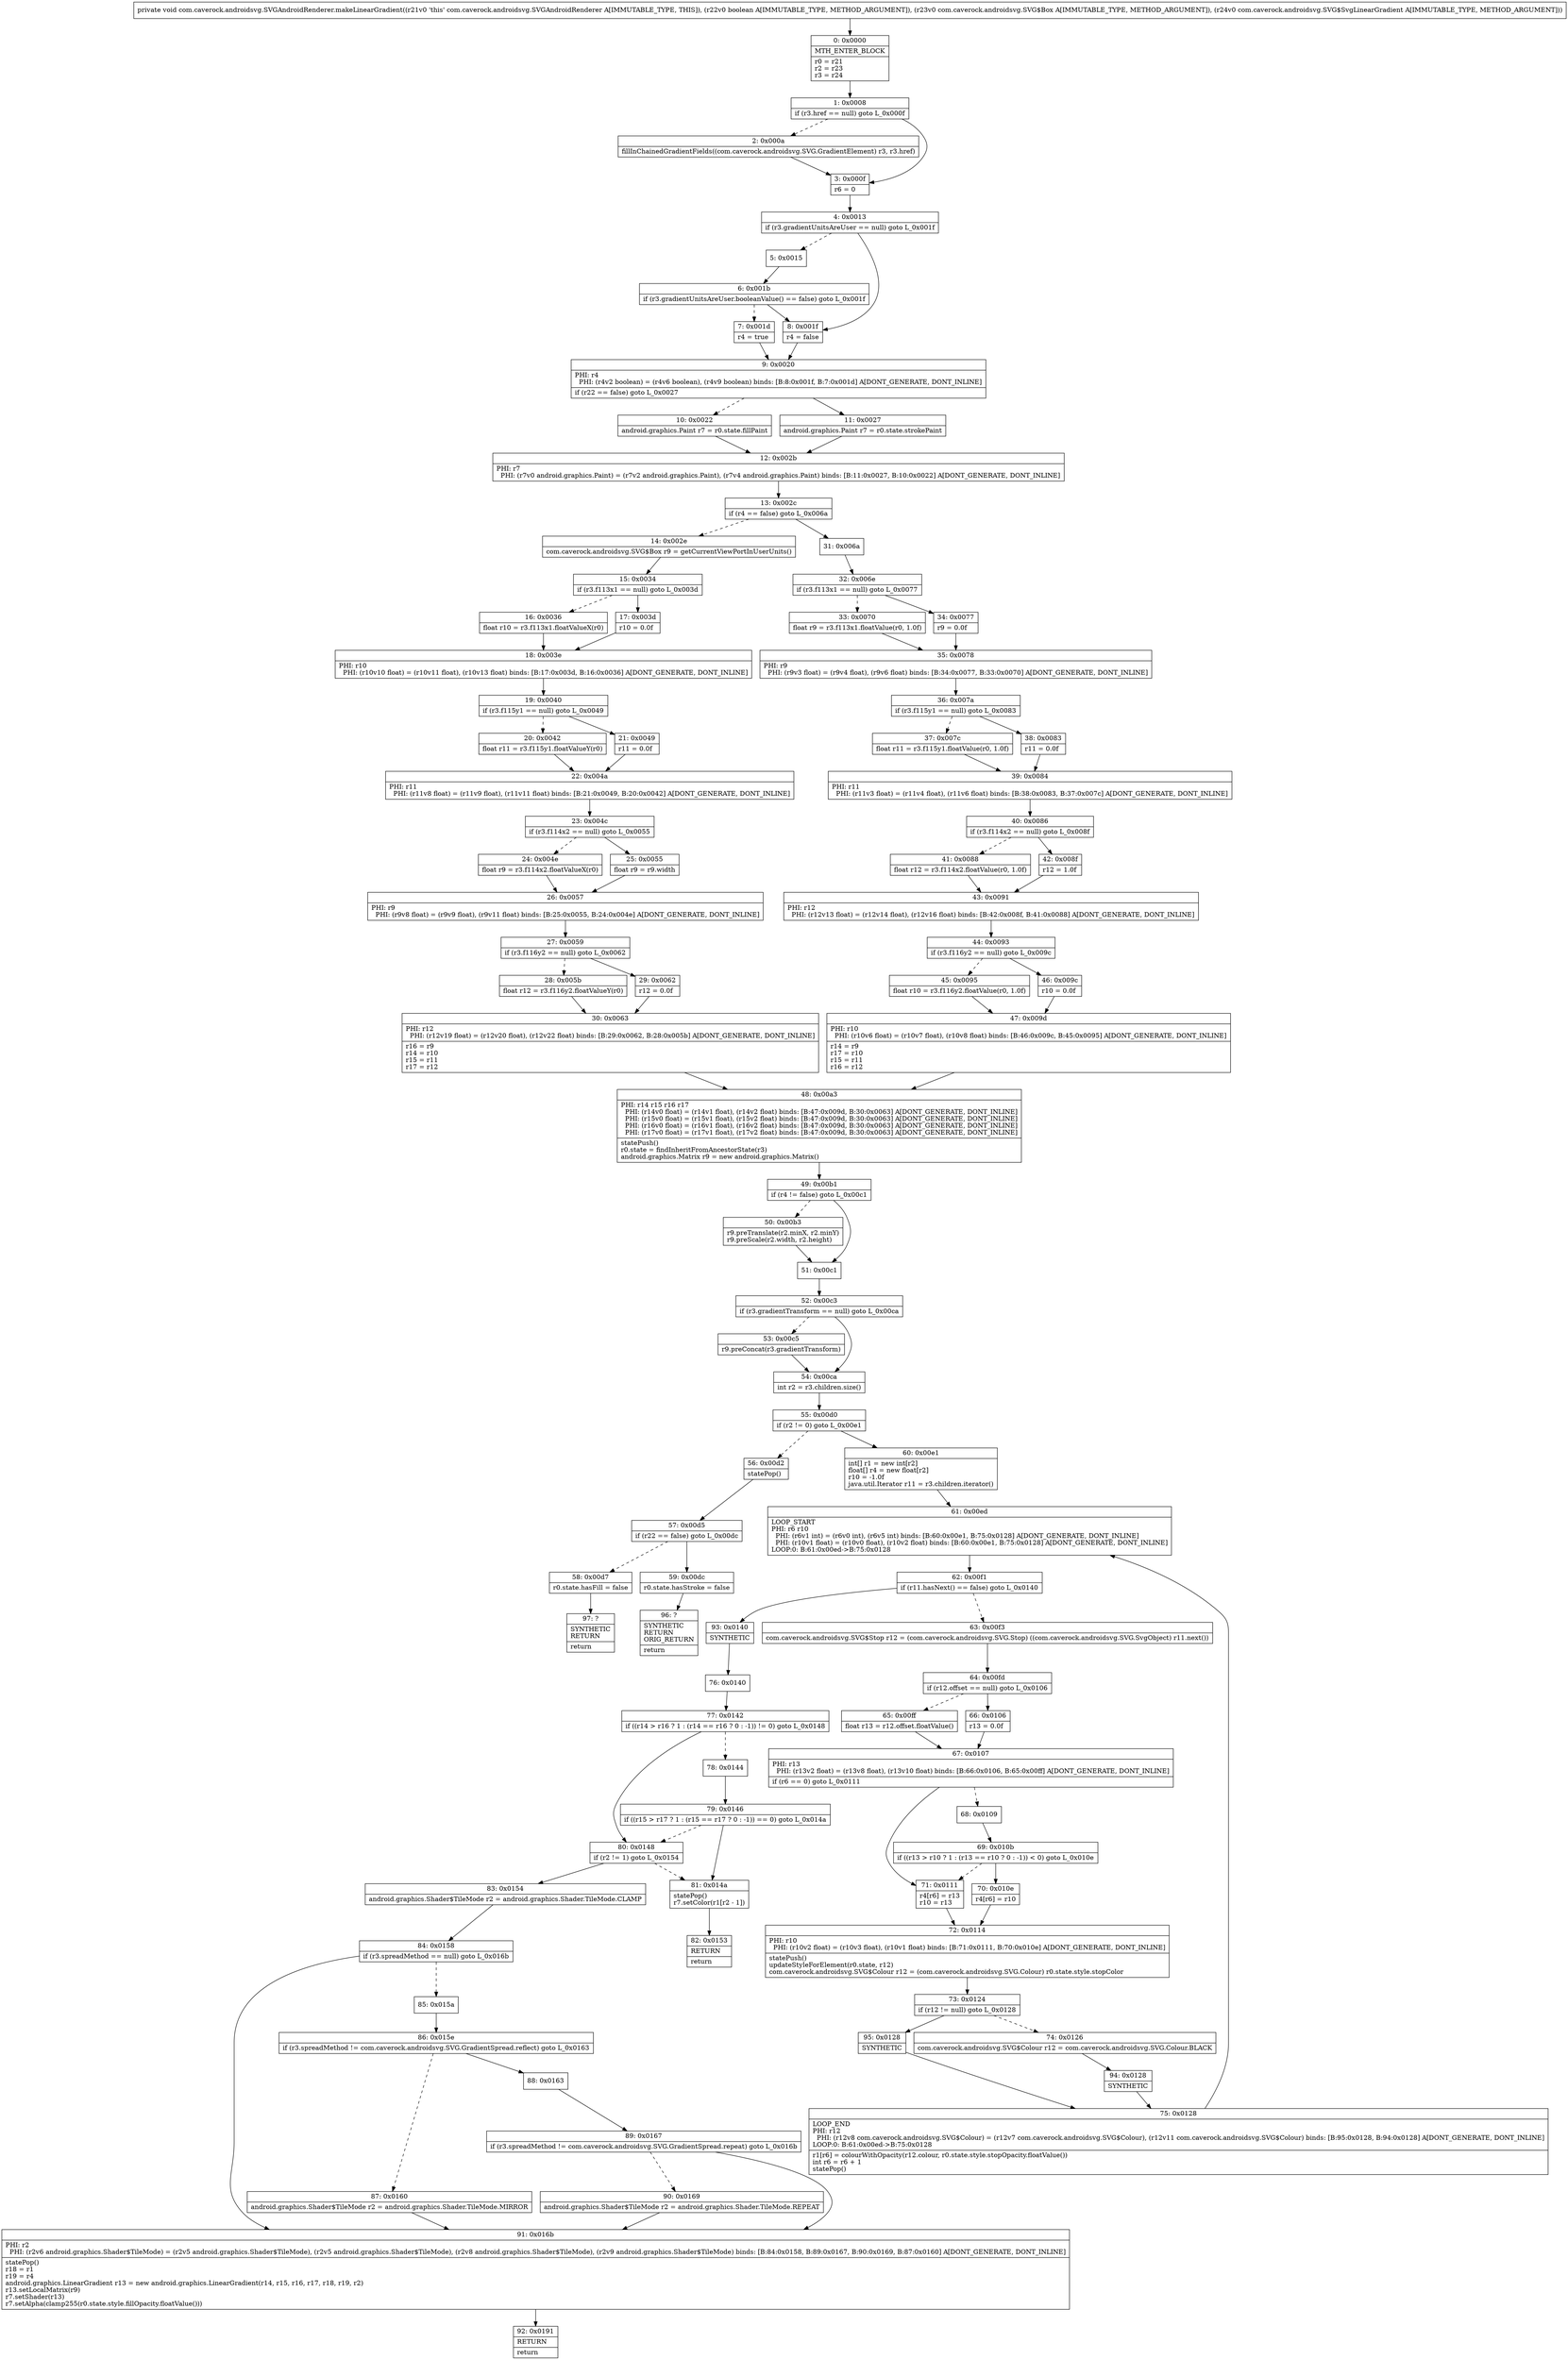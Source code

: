 digraph "CFG forcom.caverock.androidsvg.SVGAndroidRenderer.makeLinearGradient(ZLcom\/caverock\/androidsvg\/SVG$Box;Lcom\/caverock\/androidsvg\/SVG$SvgLinearGradient;)V" {
Node_0 [shape=record,label="{0\:\ 0x0000|MTH_ENTER_BLOCK\l|r0 = r21\lr2 = r23\lr3 = r24\l}"];
Node_1 [shape=record,label="{1\:\ 0x0008|if (r3.href == null) goto L_0x000f\l}"];
Node_2 [shape=record,label="{2\:\ 0x000a|fillInChainedGradientFields((com.caverock.androidsvg.SVG.GradientElement) r3, r3.href)\l}"];
Node_3 [shape=record,label="{3\:\ 0x000f|r6 = 0\l}"];
Node_4 [shape=record,label="{4\:\ 0x0013|if (r3.gradientUnitsAreUser == null) goto L_0x001f\l}"];
Node_5 [shape=record,label="{5\:\ 0x0015}"];
Node_6 [shape=record,label="{6\:\ 0x001b|if (r3.gradientUnitsAreUser.booleanValue() == false) goto L_0x001f\l}"];
Node_7 [shape=record,label="{7\:\ 0x001d|r4 = true\l}"];
Node_8 [shape=record,label="{8\:\ 0x001f|r4 = false\l}"];
Node_9 [shape=record,label="{9\:\ 0x0020|PHI: r4 \l  PHI: (r4v2 boolean) = (r4v6 boolean), (r4v9 boolean) binds: [B:8:0x001f, B:7:0x001d] A[DONT_GENERATE, DONT_INLINE]\l|if (r22 == false) goto L_0x0027\l}"];
Node_10 [shape=record,label="{10\:\ 0x0022|android.graphics.Paint r7 = r0.state.fillPaint\l}"];
Node_11 [shape=record,label="{11\:\ 0x0027|android.graphics.Paint r7 = r0.state.strokePaint\l}"];
Node_12 [shape=record,label="{12\:\ 0x002b|PHI: r7 \l  PHI: (r7v0 android.graphics.Paint) = (r7v2 android.graphics.Paint), (r7v4 android.graphics.Paint) binds: [B:11:0x0027, B:10:0x0022] A[DONT_GENERATE, DONT_INLINE]\l}"];
Node_13 [shape=record,label="{13\:\ 0x002c|if (r4 == false) goto L_0x006a\l}"];
Node_14 [shape=record,label="{14\:\ 0x002e|com.caverock.androidsvg.SVG$Box r9 = getCurrentViewPortInUserUnits()\l}"];
Node_15 [shape=record,label="{15\:\ 0x0034|if (r3.f113x1 == null) goto L_0x003d\l}"];
Node_16 [shape=record,label="{16\:\ 0x0036|float r10 = r3.f113x1.floatValueX(r0)\l}"];
Node_17 [shape=record,label="{17\:\ 0x003d|r10 = 0.0f\l}"];
Node_18 [shape=record,label="{18\:\ 0x003e|PHI: r10 \l  PHI: (r10v10 float) = (r10v11 float), (r10v13 float) binds: [B:17:0x003d, B:16:0x0036] A[DONT_GENERATE, DONT_INLINE]\l}"];
Node_19 [shape=record,label="{19\:\ 0x0040|if (r3.f115y1 == null) goto L_0x0049\l}"];
Node_20 [shape=record,label="{20\:\ 0x0042|float r11 = r3.f115y1.floatValueY(r0)\l}"];
Node_21 [shape=record,label="{21\:\ 0x0049|r11 = 0.0f\l}"];
Node_22 [shape=record,label="{22\:\ 0x004a|PHI: r11 \l  PHI: (r11v8 float) = (r11v9 float), (r11v11 float) binds: [B:21:0x0049, B:20:0x0042] A[DONT_GENERATE, DONT_INLINE]\l}"];
Node_23 [shape=record,label="{23\:\ 0x004c|if (r3.f114x2 == null) goto L_0x0055\l}"];
Node_24 [shape=record,label="{24\:\ 0x004e|float r9 = r3.f114x2.floatValueX(r0)\l}"];
Node_25 [shape=record,label="{25\:\ 0x0055|float r9 = r9.width\l}"];
Node_26 [shape=record,label="{26\:\ 0x0057|PHI: r9 \l  PHI: (r9v8 float) = (r9v9 float), (r9v11 float) binds: [B:25:0x0055, B:24:0x004e] A[DONT_GENERATE, DONT_INLINE]\l}"];
Node_27 [shape=record,label="{27\:\ 0x0059|if (r3.f116y2 == null) goto L_0x0062\l}"];
Node_28 [shape=record,label="{28\:\ 0x005b|float r12 = r3.f116y2.floatValueY(r0)\l}"];
Node_29 [shape=record,label="{29\:\ 0x0062|r12 = 0.0f\l}"];
Node_30 [shape=record,label="{30\:\ 0x0063|PHI: r12 \l  PHI: (r12v19 float) = (r12v20 float), (r12v22 float) binds: [B:29:0x0062, B:28:0x005b] A[DONT_GENERATE, DONT_INLINE]\l|r16 = r9\lr14 = r10\lr15 = r11\lr17 = r12\l}"];
Node_31 [shape=record,label="{31\:\ 0x006a}"];
Node_32 [shape=record,label="{32\:\ 0x006e|if (r3.f113x1 == null) goto L_0x0077\l}"];
Node_33 [shape=record,label="{33\:\ 0x0070|float r9 = r3.f113x1.floatValue(r0, 1.0f)\l}"];
Node_34 [shape=record,label="{34\:\ 0x0077|r9 = 0.0f\l}"];
Node_35 [shape=record,label="{35\:\ 0x0078|PHI: r9 \l  PHI: (r9v3 float) = (r9v4 float), (r9v6 float) binds: [B:34:0x0077, B:33:0x0070] A[DONT_GENERATE, DONT_INLINE]\l}"];
Node_36 [shape=record,label="{36\:\ 0x007a|if (r3.f115y1 == null) goto L_0x0083\l}"];
Node_37 [shape=record,label="{37\:\ 0x007c|float r11 = r3.f115y1.floatValue(r0, 1.0f)\l}"];
Node_38 [shape=record,label="{38\:\ 0x0083|r11 = 0.0f\l}"];
Node_39 [shape=record,label="{39\:\ 0x0084|PHI: r11 \l  PHI: (r11v3 float) = (r11v4 float), (r11v6 float) binds: [B:38:0x0083, B:37:0x007c] A[DONT_GENERATE, DONT_INLINE]\l}"];
Node_40 [shape=record,label="{40\:\ 0x0086|if (r3.f114x2 == null) goto L_0x008f\l}"];
Node_41 [shape=record,label="{41\:\ 0x0088|float r12 = r3.f114x2.floatValue(r0, 1.0f)\l}"];
Node_42 [shape=record,label="{42\:\ 0x008f|r12 = 1.0f\l}"];
Node_43 [shape=record,label="{43\:\ 0x0091|PHI: r12 \l  PHI: (r12v13 float) = (r12v14 float), (r12v16 float) binds: [B:42:0x008f, B:41:0x0088] A[DONT_GENERATE, DONT_INLINE]\l}"];
Node_44 [shape=record,label="{44\:\ 0x0093|if (r3.f116y2 == null) goto L_0x009c\l}"];
Node_45 [shape=record,label="{45\:\ 0x0095|float r10 = r3.f116y2.floatValue(r0, 1.0f)\l}"];
Node_46 [shape=record,label="{46\:\ 0x009c|r10 = 0.0f\l}"];
Node_47 [shape=record,label="{47\:\ 0x009d|PHI: r10 \l  PHI: (r10v6 float) = (r10v7 float), (r10v8 float) binds: [B:46:0x009c, B:45:0x0095] A[DONT_GENERATE, DONT_INLINE]\l|r14 = r9\lr17 = r10\lr15 = r11\lr16 = r12\l}"];
Node_48 [shape=record,label="{48\:\ 0x00a3|PHI: r14 r15 r16 r17 \l  PHI: (r14v0 float) = (r14v1 float), (r14v2 float) binds: [B:47:0x009d, B:30:0x0063] A[DONT_GENERATE, DONT_INLINE]\l  PHI: (r15v0 float) = (r15v1 float), (r15v2 float) binds: [B:47:0x009d, B:30:0x0063] A[DONT_GENERATE, DONT_INLINE]\l  PHI: (r16v0 float) = (r16v1 float), (r16v2 float) binds: [B:47:0x009d, B:30:0x0063] A[DONT_GENERATE, DONT_INLINE]\l  PHI: (r17v0 float) = (r17v1 float), (r17v2 float) binds: [B:47:0x009d, B:30:0x0063] A[DONT_GENERATE, DONT_INLINE]\l|statePush()\lr0.state = findInheritFromAncestorState(r3)\landroid.graphics.Matrix r9 = new android.graphics.Matrix()\l}"];
Node_49 [shape=record,label="{49\:\ 0x00b1|if (r4 != false) goto L_0x00c1\l}"];
Node_50 [shape=record,label="{50\:\ 0x00b3|r9.preTranslate(r2.minX, r2.minY)\lr9.preScale(r2.width, r2.height)\l}"];
Node_51 [shape=record,label="{51\:\ 0x00c1}"];
Node_52 [shape=record,label="{52\:\ 0x00c3|if (r3.gradientTransform == null) goto L_0x00ca\l}"];
Node_53 [shape=record,label="{53\:\ 0x00c5|r9.preConcat(r3.gradientTransform)\l}"];
Node_54 [shape=record,label="{54\:\ 0x00ca|int r2 = r3.children.size()\l}"];
Node_55 [shape=record,label="{55\:\ 0x00d0|if (r2 != 0) goto L_0x00e1\l}"];
Node_56 [shape=record,label="{56\:\ 0x00d2|statePop()\l}"];
Node_57 [shape=record,label="{57\:\ 0x00d5|if (r22 == false) goto L_0x00dc\l}"];
Node_58 [shape=record,label="{58\:\ 0x00d7|r0.state.hasFill = false\l}"];
Node_59 [shape=record,label="{59\:\ 0x00dc|r0.state.hasStroke = false\l}"];
Node_60 [shape=record,label="{60\:\ 0x00e1|int[] r1 = new int[r2]\lfloat[] r4 = new float[r2]\lr10 = \-1.0f\ljava.util.Iterator r11 = r3.children.iterator()\l}"];
Node_61 [shape=record,label="{61\:\ 0x00ed|LOOP_START\lPHI: r6 r10 \l  PHI: (r6v1 int) = (r6v0 int), (r6v5 int) binds: [B:60:0x00e1, B:75:0x0128] A[DONT_GENERATE, DONT_INLINE]\l  PHI: (r10v1 float) = (r10v0 float), (r10v2 float) binds: [B:60:0x00e1, B:75:0x0128] A[DONT_GENERATE, DONT_INLINE]\lLOOP:0: B:61:0x00ed\-\>B:75:0x0128\l}"];
Node_62 [shape=record,label="{62\:\ 0x00f1|if (r11.hasNext() == false) goto L_0x0140\l}"];
Node_63 [shape=record,label="{63\:\ 0x00f3|com.caverock.androidsvg.SVG$Stop r12 = (com.caverock.androidsvg.SVG.Stop) ((com.caverock.androidsvg.SVG.SvgObject) r11.next())\l}"];
Node_64 [shape=record,label="{64\:\ 0x00fd|if (r12.offset == null) goto L_0x0106\l}"];
Node_65 [shape=record,label="{65\:\ 0x00ff|float r13 = r12.offset.floatValue()\l}"];
Node_66 [shape=record,label="{66\:\ 0x0106|r13 = 0.0f\l}"];
Node_67 [shape=record,label="{67\:\ 0x0107|PHI: r13 \l  PHI: (r13v2 float) = (r13v8 float), (r13v10 float) binds: [B:66:0x0106, B:65:0x00ff] A[DONT_GENERATE, DONT_INLINE]\l|if (r6 == 0) goto L_0x0111\l}"];
Node_68 [shape=record,label="{68\:\ 0x0109}"];
Node_69 [shape=record,label="{69\:\ 0x010b|if ((r13 \> r10 ? 1 : (r13 == r10 ? 0 : \-1)) \< 0) goto L_0x010e\l}"];
Node_70 [shape=record,label="{70\:\ 0x010e|r4[r6] = r10\l}"];
Node_71 [shape=record,label="{71\:\ 0x0111|r4[r6] = r13\lr10 = r13\l}"];
Node_72 [shape=record,label="{72\:\ 0x0114|PHI: r10 \l  PHI: (r10v2 float) = (r10v3 float), (r10v1 float) binds: [B:71:0x0111, B:70:0x010e] A[DONT_GENERATE, DONT_INLINE]\l|statePush()\lupdateStyleForElement(r0.state, r12)\lcom.caverock.androidsvg.SVG$Colour r12 = (com.caverock.androidsvg.SVG.Colour) r0.state.style.stopColor\l}"];
Node_73 [shape=record,label="{73\:\ 0x0124|if (r12 != null) goto L_0x0128\l}"];
Node_74 [shape=record,label="{74\:\ 0x0126|com.caverock.androidsvg.SVG$Colour r12 = com.caverock.androidsvg.SVG.Colour.BLACK\l}"];
Node_75 [shape=record,label="{75\:\ 0x0128|LOOP_END\lPHI: r12 \l  PHI: (r12v8 com.caverock.androidsvg.SVG$Colour) = (r12v7 com.caverock.androidsvg.SVG$Colour), (r12v11 com.caverock.androidsvg.SVG$Colour) binds: [B:95:0x0128, B:94:0x0128] A[DONT_GENERATE, DONT_INLINE]\lLOOP:0: B:61:0x00ed\-\>B:75:0x0128\l|r1[r6] = colourWithOpacity(r12.colour, r0.state.style.stopOpacity.floatValue())\lint r6 = r6 + 1\lstatePop()\l}"];
Node_76 [shape=record,label="{76\:\ 0x0140}"];
Node_77 [shape=record,label="{77\:\ 0x0142|if ((r14 \> r16 ? 1 : (r14 == r16 ? 0 : \-1)) != 0) goto L_0x0148\l}"];
Node_78 [shape=record,label="{78\:\ 0x0144}"];
Node_79 [shape=record,label="{79\:\ 0x0146|if ((r15 \> r17 ? 1 : (r15 == r17 ? 0 : \-1)) == 0) goto L_0x014a\l}"];
Node_80 [shape=record,label="{80\:\ 0x0148|if (r2 != 1) goto L_0x0154\l}"];
Node_81 [shape=record,label="{81\:\ 0x014a|statePop()\lr7.setColor(r1[r2 \- 1])\l}"];
Node_82 [shape=record,label="{82\:\ 0x0153|RETURN\l|return\l}"];
Node_83 [shape=record,label="{83\:\ 0x0154|android.graphics.Shader$TileMode r2 = android.graphics.Shader.TileMode.CLAMP\l}"];
Node_84 [shape=record,label="{84\:\ 0x0158|if (r3.spreadMethod == null) goto L_0x016b\l}"];
Node_85 [shape=record,label="{85\:\ 0x015a}"];
Node_86 [shape=record,label="{86\:\ 0x015e|if (r3.spreadMethod != com.caverock.androidsvg.SVG.GradientSpread.reflect) goto L_0x0163\l}"];
Node_87 [shape=record,label="{87\:\ 0x0160|android.graphics.Shader$TileMode r2 = android.graphics.Shader.TileMode.MIRROR\l}"];
Node_88 [shape=record,label="{88\:\ 0x0163}"];
Node_89 [shape=record,label="{89\:\ 0x0167|if (r3.spreadMethod != com.caverock.androidsvg.SVG.GradientSpread.repeat) goto L_0x016b\l}"];
Node_90 [shape=record,label="{90\:\ 0x0169|android.graphics.Shader$TileMode r2 = android.graphics.Shader.TileMode.REPEAT\l}"];
Node_91 [shape=record,label="{91\:\ 0x016b|PHI: r2 \l  PHI: (r2v6 android.graphics.Shader$TileMode) = (r2v5 android.graphics.Shader$TileMode), (r2v5 android.graphics.Shader$TileMode), (r2v8 android.graphics.Shader$TileMode), (r2v9 android.graphics.Shader$TileMode) binds: [B:84:0x0158, B:89:0x0167, B:90:0x0169, B:87:0x0160] A[DONT_GENERATE, DONT_INLINE]\l|statePop()\lr18 = r1\lr19 = r4\landroid.graphics.LinearGradient r13 = new android.graphics.LinearGradient(r14, r15, r16, r17, r18, r19, r2)\lr13.setLocalMatrix(r9)\lr7.setShader(r13)\lr7.setAlpha(clamp255(r0.state.style.fillOpacity.floatValue()))\l}"];
Node_92 [shape=record,label="{92\:\ 0x0191|RETURN\l|return\l}"];
Node_93 [shape=record,label="{93\:\ 0x0140|SYNTHETIC\l}"];
Node_94 [shape=record,label="{94\:\ 0x0128|SYNTHETIC\l}"];
Node_95 [shape=record,label="{95\:\ 0x0128|SYNTHETIC\l}"];
Node_96 [shape=record,label="{96\:\ ?|SYNTHETIC\lRETURN\lORIG_RETURN\l|return\l}"];
Node_97 [shape=record,label="{97\:\ ?|SYNTHETIC\lRETURN\l|return\l}"];
MethodNode[shape=record,label="{private void com.caverock.androidsvg.SVGAndroidRenderer.makeLinearGradient((r21v0 'this' com.caverock.androidsvg.SVGAndroidRenderer A[IMMUTABLE_TYPE, THIS]), (r22v0 boolean A[IMMUTABLE_TYPE, METHOD_ARGUMENT]), (r23v0 com.caverock.androidsvg.SVG$Box A[IMMUTABLE_TYPE, METHOD_ARGUMENT]), (r24v0 com.caverock.androidsvg.SVG$SvgLinearGradient A[IMMUTABLE_TYPE, METHOD_ARGUMENT])) }"];
MethodNode -> Node_0;
Node_0 -> Node_1;
Node_1 -> Node_2[style=dashed];
Node_1 -> Node_3;
Node_2 -> Node_3;
Node_3 -> Node_4;
Node_4 -> Node_5[style=dashed];
Node_4 -> Node_8;
Node_5 -> Node_6;
Node_6 -> Node_7[style=dashed];
Node_6 -> Node_8;
Node_7 -> Node_9;
Node_8 -> Node_9;
Node_9 -> Node_10[style=dashed];
Node_9 -> Node_11;
Node_10 -> Node_12;
Node_11 -> Node_12;
Node_12 -> Node_13;
Node_13 -> Node_14[style=dashed];
Node_13 -> Node_31;
Node_14 -> Node_15;
Node_15 -> Node_16[style=dashed];
Node_15 -> Node_17;
Node_16 -> Node_18;
Node_17 -> Node_18;
Node_18 -> Node_19;
Node_19 -> Node_20[style=dashed];
Node_19 -> Node_21;
Node_20 -> Node_22;
Node_21 -> Node_22;
Node_22 -> Node_23;
Node_23 -> Node_24[style=dashed];
Node_23 -> Node_25;
Node_24 -> Node_26;
Node_25 -> Node_26;
Node_26 -> Node_27;
Node_27 -> Node_28[style=dashed];
Node_27 -> Node_29;
Node_28 -> Node_30;
Node_29 -> Node_30;
Node_30 -> Node_48;
Node_31 -> Node_32;
Node_32 -> Node_33[style=dashed];
Node_32 -> Node_34;
Node_33 -> Node_35;
Node_34 -> Node_35;
Node_35 -> Node_36;
Node_36 -> Node_37[style=dashed];
Node_36 -> Node_38;
Node_37 -> Node_39;
Node_38 -> Node_39;
Node_39 -> Node_40;
Node_40 -> Node_41[style=dashed];
Node_40 -> Node_42;
Node_41 -> Node_43;
Node_42 -> Node_43;
Node_43 -> Node_44;
Node_44 -> Node_45[style=dashed];
Node_44 -> Node_46;
Node_45 -> Node_47;
Node_46 -> Node_47;
Node_47 -> Node_48;
Node_48 -> Node_49;
Node_49 -> Node_50[style=dashed];
Node_49 -> Node_51;
Node_50 -> Node_51;
Node_51 -> Node_52;
Node_52 -> Node_53[style=dashed];
Node_52 -> Node_54;
Node_53 -> Node_54;
Node_54 -> Node_55;
Node_55 -> Node_56[style=dashed];
Node_55 -> Node_60;
Node_56 -> Node_57;
Node_57 -> Node_58[style=dashed];
Node_57 -> Node_59;
Node_58 -> Node_97;
Node_59 -> Node_96;
Node_60 -> Node_61;
Node_61 -> Node_62;
Node_62 -> Node_63[style=dashed];
Node_62 -> Node_93;
Node_63 -> Node_64;
Node_64 -> Node_65[style=dashed];
Node_64 -> Node_66;
Node_65 -> Node_67;
Node_66 -> Node_67;
Node_67 -> Node_68[style=dashed];
Node_67 -> Node_71;
Node_68 -> Node_69;
Node_69 -> Node_70;
Node_69 -> Node_71[style=dashed];
Node_70 -> Node_72;
Node_71 -> Node_72;
Node_72 -> Node_73;
Node_73 -> Node_74[style=dashed];
Node_73 -> Node_95;
Node_74 -> Node_94;
Node_75 -> Node_61;
Node_76 -> Node_77;
Node_77 -> Node_78[style=dashed];
Node_77 -> Node_80;
Node_78 -> Node_79;
Node_79 -> Node_80[style=dashed];
Node_79 -> Node_81;
Node_80 -> Node_81[style=dashed];
Node_80 -> Node_83;
Node_81 -> Node_82;
Node_83 -> Node_84;
Node_84 -> Node_85[style=dashed];
Node_84 -> Node_91;
Node_85 -> Node_86;
Node_86 -> Node_87[style=dashed];
Node_86 -> Node_88;
Node_87 -> Node_91;
Node_88 -> Node_89;
Node_89 -> Node_90[style=dashed];
Node_89 -> Node_91;
Node_90 -> Node_91;
Node_91 -> Node_92;
Node_93 -> Node_76;
Node_94 -> Node_75;
Node_95 -> Node_75;
}

